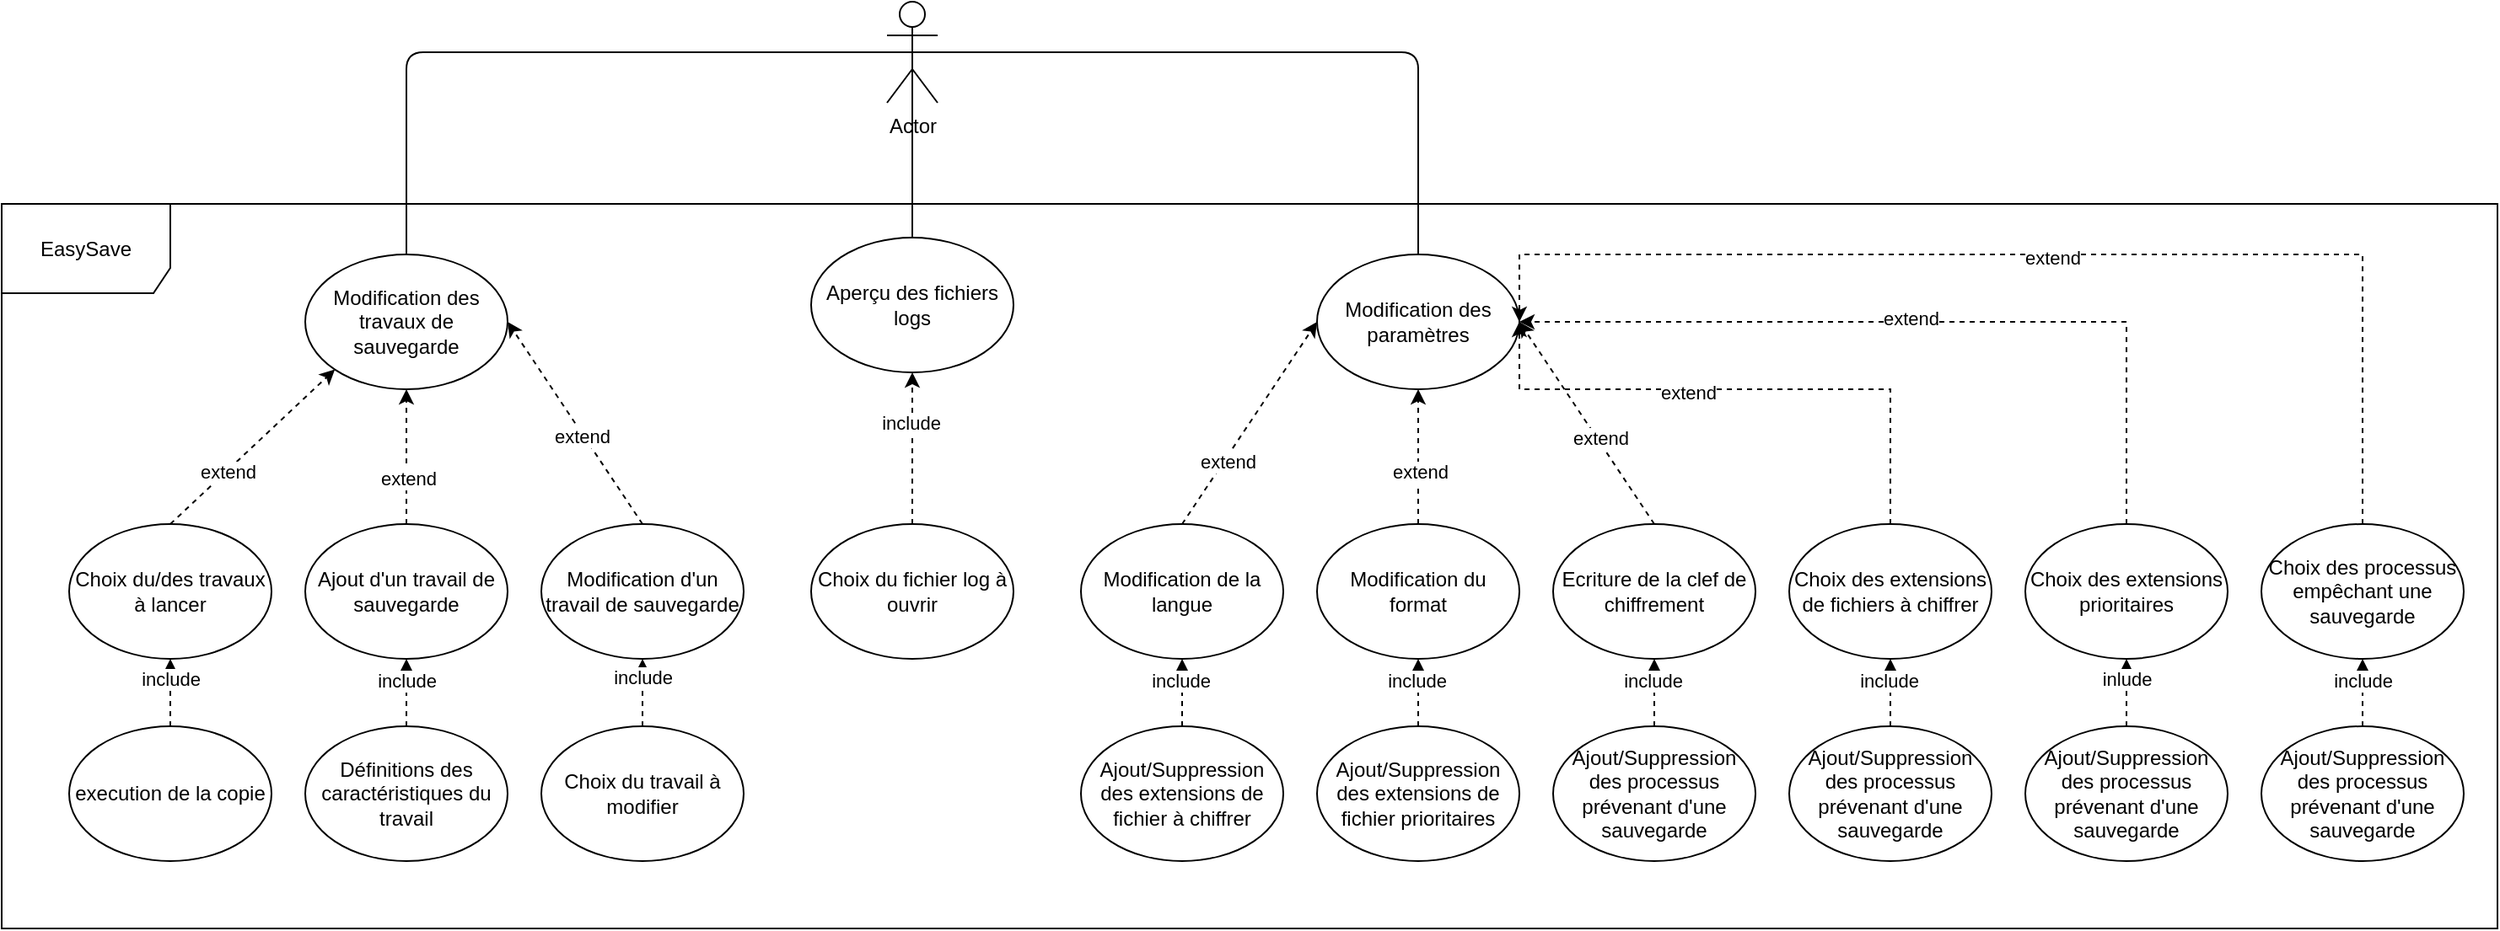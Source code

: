 <mxfile version="20.3.0" type="device"><diagram id="PEI1z6VASNMaP6OWY-YT" name="Page-1"><mxGraphModel dx="2249" dy="865" grid="1" gridSize="10" guides="1" tooltips="1" connect="1" arrows="1" fold="1" page="1" pageScale="1" pageWidth="827" pageHeight="1169" math="0" shadow="0"><root><mxCell id="0"/><mxCell id="1" parent="0"/><mxCell id="6cghmdJY8G3IrNBD7zmn-86" value="EasySave" style="shape=umlFrame;whiteSpace=wrap;html=1;width=100;height=53;" parent="1" vertex="1"><mxGeometry x="-80" y="170" width="1480" height="430" as="geometry"/></mxCell><mxCell id="6cghmdJY8G3IrNBD7zmn-1" value="Actor" style="shape=umlActor;verticalLabelPosition=bottom;verticalAlign=top;html=1;outlineConnect=0;" parent="1" vertex="1"><mxGeometry x="445" y="50" width="30" height="60" as="geometry"/></mxCell><mxCell id="6cghmdJY8G3IrNBD7zmn-5" value="Modification des paramètres" style="ellipse;whiteSpace=wrap;html=1;" parent="1" vertex="1"><mxGeometry x="700" y="200" width="120" height="80" as="geometry"/></mxCell><mxCell id="6cghmdJY8G3IrNBD7zmn-6" value="" style="endArrow=none;html=1;exitX=0.5;exitY=0;exitDx=0;exitDy=0;entryX=0.5;entryY=0.5;entryDx=0;entryDy=0;entryPerimeter=0;" parent="1" source="6cghmdJY8G3IrNBD7zmn-5" target="6cghmdJY8G3IrNBD7zmn-1" edge="1"><mxGeometry width="50" height="50" relative="1" as="geometry"><mxPoint x="410" y="440" as="sourcePoint"/><mxPoint x="460" y="390" as="targetPoint"/><Array as="points"><mxPoint x="760" y="80"/></Array></mxGeometry></mxCell><mxCell id="6cghmdJY8G3IrNBD7zmn-7" value="Modification des travaux de sauvegarde" style="ellipse;whiteSpace=wrap;html=1;" parent="1" vertex="1"><mxGeometry x="100" y="200" width="120" height="80" as="geometry"/></mxCell><mxCell id="6cghmdJY8G3IrNBD7zmn-8" value="" style="endArrow=none;html=1;entryX=0.5;entryY=0.5;entryDx=0;entryDy=0;entryPerimeter=0;" parent="1" source="6cghmdJY8G3IrNBD7zmn-7" target="6cghmdJY8G3IrNBD7zmn-1" edge="1"><mxGeometry width="50" height="50" relative="1" as="geometry"><mxPoint x="240" y="330" as="sourcePoint"/><mxPoint x="409" y="160" as="targetPoint"/><Array as="points"><mxPoint x="160" y="80"/></Array></mxGeometry></mxCell><mxCell id="6cghmdJY8G3IrNBD7zmn-10" value="Choix du/des travaux à lancer" style="ellipse;whiteSpace=wrap;html=1;" parent="1" vertex="1"><mxGeometry x="-40" y="360" width="120" height="80" as="geometry"/></mxCell><mxCell id="6cghmdJY8G3IrNBD7zmn-21" value="Définitions des caractéristiques du travail" style="ellipse;whiteSpace=wrap;html=1;" parent="1" vertex="1"><mxGeometry x="100" y="480" width="120" height="80" as="geometry"/></mxCell><mxCell id="6cghmdJY8G3IrNBD7zmn-48" value="execution de la copie" style="ellipse;whiteSpace=wrap;html=1;" parent="1" vertex="1"><mxGeometry x="-40" y="480" width="120" height="80" as="geometry"/></mxCell><mxCell id="8XUapYLmoZos559QEV3k-7" value="Aperçu des fichiers logs" style="ellipse;whiteSpace=wrap;html=1;" parent="1" vertex="1"><mxGeometry x="400" y="190" width="120" height="80" as="geometry"/></mxCell><mxCell id="8XUapYLmoZos559QEV3k-8" value="" style="endArrow=none;html=1;exitX=0.5;exitY=0;exitDx=0;exitDy=0;entryX=0.5;entryY=0.5;entryDx=0;entryDy=0;entryPerimeter=0;" parent="1" source="8XUapYLmoZos559QEV3k-7" target="6cghmdJY8G3IrNBD7zmn-1" edge="1"><mxGeometry width="50" height="50" relative="1" as="geometry"><mxPoint x="90" y="335" as="sourcePoint"/><mxPoint x="259" y="65" as="targetPoint"/><Array as="points"><mxPoint x="460" y="100"/></Array></mxGeometry></mxCell><mxCell id="8XUapYLmoZos559QEV3k-9" value="" style="html=1;labelBackgroundColor=#ffffff;startArrow=none;startFill=0;startSize=6;endArrow=classic;endFill=1;endSize=6;jettySize=auto;orthogonalLoop=1;strokeWidth=1;dashed=1;fontSize=14;exitX=0.5;exitY=0;exitDx=0;exitDy=0;entryX=0.5;entryY=1;entryDx=0;entryDy=0;" parent="1" source="8XUapYLmoZos559QEV3k-11" target="8XUapYLmoZos559QEV3k-7" edge="1"><mxGeometry width="60" height="60" relative="1" as="geometry"><mxPoint x="30" y="240" as="sourcePoint"/><mxPoint x="430" y="130" as="targetPoint"/></mxGeometry></mxCell><mxCell id="8XUapYLmoZos559QEV3k-10" value="include" style="edgeLabel;html=1;align=center;verticalAlign=middle;resizable=0;points=[];" parent="8XUapYLmoZos559QEV3k-9" vertex="1" connectable="0"><mxGeometry x="0.344" y="1" relative="1" as="geometry"><mxPoint as="offset"/></mxGeometry></mxCell><mxCell id="8XUapYLmoZos559QEV3k-11" value="Choix du fichier log à ouvrir" style="ellipse;whiteSpace=wrap;html=1;" parent="1" vertex="1"><mxGeometry x="400" y="360" width="120" height="80" as="geometry"/></mxCell><mxCell id="7Iah6UDDuas1E3yqwFXY-1" value="Modification de la langue" style="ellipse;whiteSpace=wrap;html=1;" parent="1" vertex="1"><mxGeometry x="560" y="360" width="120" height="80" as="geometry"/></mxCell><mxCell id="7Iah6UDDuas1E3yqwFXY-2" value="Modification du format" style="ellipse;whiteSpace=wrap;html=1;" parent="1" vertex="1"><mxGeometry x="700" y="360" width="120" height="80" as="geometry"/></mxCell><mxCell id="7Iah6UDDuas1E3yqwFXY-3" value="Ecriture de la clef de chiffrement" style="ellipse;whiteSpace=wrap;html=1;" parent="1" vertex="1"><mxGeometry x="840" y="360" width="120" height="80" as="geometry"/></mxCell><mxCell id="7Iah6UDDuas1E3yqwFXY-4" value="Ajout/Suppression des extensions de fichier à chiffrer" style="ellipse;whiteSpace=wrap;html=1;" parent="1" vertex="1"><mxGeometry x="560" y="480" width="120" height="80" as="geometry"/></mxCell><mxCell id="7Iah6UDDuas1E3yqwFXY-5" value="Ajout/Suppression des processus prévenant d'une sauvegarde" style="ellipse;whiteSpace=wrap;html=1;" parent="1" vertex="1"><mxGeometry x="840" y="480" width="120" height="80" as="geometry"/></mxCell><mxCell id="7Iah6UDDuas1E3yqwFXY-6" value="Ajout/Suppression des extensions de fichier prioritaires" style="ellipse;whiteSpace=wrap;html=1;" parent="1" vertex="1"><mxGeometry x="700" y="480" width="120" height="80" as="geometry"/></mxCell><mxCell id="7Iah6UDDuas1E3yqwFXY-7" value="Ajout d'un travail de sauvegarde" style="ellipse;whiteSpace=wrap;html=1;" parent="1" vertex="1"><mxGeometry x="100" y="360" width="120" height="80" as="geometry"/></mxCell><mxCell id="7Iah6UDDuas1E3yqwFXY-8" value="Modification d'un travail de sauvegarde" style="ellipse;whiteSpace=wrap;html=1;" parent="1" vertex="1"><mxGeometry x="240" y="360" width="120" height="80" as="geometry"/></mxCell><mxCell id="7Iah6UDDuas1E3yqwFXY-9" value="Choix du travail à modifier" style="ellipse;whiteSpace=wrap;html=1;" parent="1" vertex="1"><mxGeometry x="240" y="480" width="120" height="80" as="geometry"/></mxCell><mxCell id="N5Sok0pt_ayJGnJu5kfC-1" value="" style="html=1;labelBackgroundColor=#ffffff;startArrow=none;startFill=0;startSize=6;endArrow=classic;endFill=1;endSize=6;jettySize=auto;orthogonalLoop=1;strokeWidth=1;dashed=1;fontSize=14;entryX=0.5;entryY=1;entryDx=0;entryDy=0;exitX=0.5;exitY=0;exitDx=0;exitDy=0;" parent="1" source="6cghmdJY8G3IrNBD7zmn-48" target="6cghmdJY8G3IrNBD7zmn-10" edge="1"><mxGeometry width="60" height="60" relative="1" as="geometry"><mxPoint x="-390" y="470" as="sourcePoint"/><mxPoint x="-330" y="410" as="targetPoint"/></mxGeometry></mxCell><mxCell id="VHkLu4leZk-pHI3h4MTg-30" value="include" style="edgeLabel;html=1;align=center;verticalAlign=middle;resizable=0;points=[];" vertex="1" connectable="0" parent="N5Sok0pt_ayJGnJu5kfC-1"><mxGeometry x="0.405" relative="1" as="geometry"><mxPoint as="offset"/></mxGeometry></mxCell><mxCell id="N5Sok0pt_ayJGnJu5kfC-2" value="" style="html=1;labelBackgroundColor=#ffffff;startArrow=none;startFill=0;startSize=6;endArrow=classic;endFill=1;endSize=6;jettySize=auto;orthogonalLoop=1;strokeWidth=1;dashed=1;fontSize=14;entryX=0;entryY=1;entryDx=0;entryDy=0;exitX=0.5;exitY=0;exitDx=0;exitDy=0;" parent="1" source="6cghmdJY8G3IrNBD7zmn-10" target="6cghmdJY8G3IrNBD7zmn-7" edge="1"><mxGeometry width="60" height="60" relative="1" as="geometry"><mxPoint x="-271" y="320" as="sourcePoint"/><mxPoint x="-271" y="220" as="targetPoint"/></mxGeometry></mxCell><mxCell id="VHkLu4leZk-pHI3h4MTg-7" value="extend" style="edgeLabel;html=1;align=center;verticalAlign=middle;resizable=0;points=[];" vertex="1" connectable="0" parent="N5Sok0pt_ayJGnJu5kfC-2"><mxGeometry x="-0.315" relative="1" as="geometry"><mxPoint as="offset"/></mxGeometry></mxCell><mxCell id="N5Sok0pt_ayJGnJu5kfC-4" value="" style="html=1;labelBackgroundColor=#ffffff;startArrow=none;startFill=0;startSize=6;endArrow=classic;endFill=1;endSize=6;jettySize=auto;orthogonalLoop=1;strokeWidth=1;dashed=1;fontSize=14;entryX=1;entryY=0.5;entryDx=0;entryDy=0;exitX=0.5;exitY=0;exitDx=0;exitDy=0;" parent="1" source="7Iah6UDDuas1E3yqwFXY-8" target="6cghmdJY8G3IrNBD7zmn-7" edge="1"><mxGeometry width="60" height="60" relative="1" as="geometry"><mxPoint x="-310" y="330" as="sourcePoint"/><mxPoint x="-180" y="250" as="targetPoint"/></mxGeometry></mxCell><mxCell id="VHkLu4leZk-pHI3h4MTg-5" value="extend" style="edgeLabel;html=1;align=center;verticalAlign=middle;resizable=0;points=[];" vertex="1" connectable="0" parent="N5Sok0pt_ayJGnJu5kfC-4"><mxGeometry x="-0.111" y="1" relative="1" as="geometry"><mxPoint as="offset"/></mxGeometry></mxCell><mxCell id="N5Sok0pt_ayJGnJu5kfC-3" value="" style="html=1;labelBackgroundColor=#ffffff;startArrow=none;startFill=0;startSize=6;endArrow=classic;endFill=1;endSize=6;jettySize=auto;orthogonalLoop=1;strokeWidth=1;dashed=1;fontSize=14;entryX=0.5;entryY=1;entryDx=0;entryDy=0;exitX=0.5;exitY=0;exitDx=0;exitDy=0;" parent="1" source="7Iah6UDDuas1E3yqwFXY-7" target="6cghmdJY8G3IrNBD7zmn-7" edge="1"><mxGeometry width="60" height="60" relative="1" as="geometry"><mxPoint x="-320" y="320" as="sourcePoint"/><mxPoint x="-190" y="240" as="targetPoint"/></mxGeometry></mxCell><mxCell id="VHkLu4leZk-pHI3h4MTg-6" value="extend" style="edgeLabel;html=1;align=center;verticalAlign=middle;resizable=0;points=[];" vertex="1" connectable="0" parent="N5Sok0pt_ayJGnJu5kfC-3"><mxGeometry x="-0.316" y="-1" relative="1" as="geometry"><mxPoint as="offset"/></mxGeometry></mxCell><mxCell id="N5Sok0pt_ayJGnJu5kfC-12" value="" style="html=1;labelBackgroundColor=#ffffff;startArrow=none;startFill=0;startSize=6;endArrow=classic;endFill=1;endSize=6;jettySize=auto;orthogonalLoop=1;strokeWidth=1;dashed=1;fontSize=14;entryX=0.5;entryY=1;entryDx=0;entryDy=0;exitX=0.5;exitY=0;exitDx=0;exitDy=0;" parent="1" source="6cghmdJY8G3IrNBD7zmn-21" target="7Iah6UDDuas1E3yqwFXY-7" edge="1"><mxGeometry width="60" height="60" relative="1" as="geometry"><mxPoint x="-270" y="525.86" as="sourcePoint"/><mxPoint x="-122.426" y="454.144" as="targetPoint"/></mxGeometry></mxCell><mxCell id="VHkLu4leZk-pHI3h4MTg-29" value="include" style="edgeLabel;html=1;align=center;verticalAlign=middle;resizable=0;points=[];" vertex="1" connectable="0" parent="N5Sok0pt_ayJGnJu5kfC-12"><mxGeometry x="0.386" relative="1" as="geometry"><mxPoint as="offset"/></mxGeometry></mxCell><mxCell id="N5Sok0pt_ayJGnJu5kfC-13" value="" style="html=1;labelBackgroundColor=#ffffff;startArrow=none;startFill=0;startSize=6;endArrow=classic;endFill=1;endSize=6;jettySize=auto;orthogonalLoop=1;strokeWidth=1;dashed=1;fontSize=14;entryX=0.5;entryY=1;entryDx=0;entryDy=0;" parent="1" source="7Iah6UDDuas1E3yqwFXY-9" target="7Iah6UDDuas1E3yqwFXY-8" edge="1"><mxGeometry width="60" height="60" relative="1" as="geometry"><mxPoint x="-310" y="350" as="sourcePoint"/><mxPoint x="-162.426" y="278.284" as="targetPoint"/></mxGeometry></mxCell><mxCell id="VHkLu4leZk-pHI3h4MTg-28" value="include" style="edgeLabel;html=1;align=center;verticalAlign=middle;resizable=0;points=[];" vertex="1" connectable="0" parent="N5Sok0pt_ayJGnJu5kfC-13"><mxGeometry x="0.484" relative="1" as="geometry"><mxPoint as="offset"/></mxGeometry></mxCell><mxCell id="N5Sok0pt_ayJGnJu5kfC-16" value="" style="html=1;labelBackgroundColor=#ffffff;startArrow=none;startFill=0;startSize=6;endArrow=classic;endFill=1;endSize=6;jettySize=auto;orthogonalLoop=1;strokeWidth=1;dashed=1;fontSize=14;exitX=0.5;exitY=0;exitDx=0;exitDy=0;entryX=1;entryY=0.5;entryDx=0;entryDy=0;" parent="1" source="7Iah6UDDuas1E3yqwFXY-3" target="6cghmdJY8G3IrNBD7zmn-5" edge="1"><mxGeometry width="60" height="60" relative="1" as="geometry"><mxPoint x="1090" y="330" as="sourcePoint"/><mxPoint x="1090" y="240" as="targetPoint"/></mxGeometry></mxCell><mxCell id="VHkLu4leZk-pHI3h4MTg-4" value="extend" style="edgeLabel;html=1;align=center;verticalAlign=middle;resizable=0;points=[];" vertex="1" connectable="0" parent="N5Sok0pt_ayJGnJu5kfC-16"><mxGeometry x="-0.161" y="-1" relative="1" as="geometry"><mxPoint as="offset"/></mxGeometry></mxCell><mxCell id="N5Sok0pt_ayJGnJu5kfC-20" value="" style="html=1;labelBackgroundColor=#ffffff;startArrow=none;startFill=0;startSize=6;endArrow=classic;endFill=1;endSize=6;jettySize=auto;orthogonalLoop=1;strokeWidth=1;dashed=1;fontSize=14;entryX=0.5;entryY=1;entryDx=0;entryDy=0;" parent="1" source="7Iah6UDDuas1E3yqwFXY-2" target="6cghmdJY8G3IrNBD7zmn-5" edge="1"><mxGeometry width="60" height="60" relative="1" as="geometry"><mxPoint x="420" y="410" as="sourcePoint"/><mxPoint x="420" y="320" as="targetPoint"/></mxGeometry></mxCell><mxCell id="VHkLu4leZk-pHI3h4MTg-3" value="extend" style="edgeLabel;html=1;align=center;verticalAlign=middle;resizable=0;points=[];" vertex="1" connectable="0" parent="N5Sok0pt_ayJGnJu5kfC-20"><mxGeometry x="-0.213" y="-1" relative="1" as="geometry"><mxPoint as="offset"/></mxGeometry></mxCell><mxCell id="N5Sok0pt_ayJGnJu5kfC-22" value="" style="html=1;labelBackgroundColor=#ffffff;startArrow=none;startFill=0;startSize=6;endArrow=classic;endFill=1;endSize=6;jettySize=auto;orthogonalLoop=1;strokeWidth=1;dashed=1;fontSize=14;exitX=0.5;exitY=0;exitDx=0;exitDy=0;entryX=0;entryY=0.5;entryDx=0;entryDy=0;" parent="1" source="7Iah6UDDuas1E3yqwFXY-1" target="6cghmdJY8G3IrNBD7zmn-5" edge="1"><mxGeometry width="60" height="60" relative="1" as="geometry"><mxPoint x="720" y="350" as="sourcePoint"/><mxPoint x="720" y="260" as="targetPoint"/></mxGeometry></mxCell><mxCell id="VHkLu4leZk-pHI3h4MTg-1" value="extend" style="edgeLabel;html=1;align=center;verticalAlign=middle;resizable=0;points=[];" vertex="1" connectable="0" parent="N5Sok0pt_ayJGnJu5kfC-22"><mxGeometry x="-0.361" y="-1" relative="1" as="geometry"><mxPoint as="offset"/></mxGeometry></mxCell><mxCell id="N5Sok0pt_ayJGnJu5kfC-24" value="" style="html=1;labelBackgroundColor=#ffffff;startArrow=none;startFill=0;startSize=6;endArrow=classic;endFill=1;endSize=6;jettySize=auto;orthogonalLoop=1;strokeWidth=1;dashed=1;fontSize=14;entryX=0.5;entryY=1;entryDx=0;entryDy=0;" parent="1" source="7Iah6UDDuas1E3yqwFXY-4" target="7Iah6UDDuas1E3yqwFXY-1" edge="1"><mxGeometry width="60" height="60" relative="1" as="geometry"><mxPoint x="440" y="430" as="sourcePoint"/><mxPoint x="440" y="340" as="targetPoint"/></mxGeometry></mxCell><mxCell id="N5Sok0pt_ayJGnJu5kfC-25" value="include" style="edgeLabel;html=1;align=center;verticalAlign=middle;resizable=0;points=[];" parent="N5Sok0pt_ayJGnJu5kfC-24" vertex="1" connectable="0"><mxGeometry x="0.344" y="1" relative="1" as="geometry"><mxPoint as="offset"/></mxGeometry></mxCell><mxCell id="N5Sok0pt_ayJGnJu5kfC-26" value="" style="html=1;labelBackgroundColor=#ffffff;startArrow=none;startFill=0;startSize=6;endArrow=classic;endFill=1;endSize=6;jettySize=auto;orthogonalLoop=1;strokeWidth=1;dashed=1;fontSize=14;exitX=0.5;exitY=0;exitDx=0;exitDy=0;entryX=0.5;entryY=1;entryDx=0;entryDy=0;" parent="1" source="7Iah6UDDuas1E3yqwFXY-6" target="7Iah6UDDuas1E3yqwFXY-2" edge="1"><mxGeometry width="60" height="60" relative="1" as="geometry"><mxPoint x="860" y="520" as="sourcePoint"/><mxPoint x="860" y="430" as="targetPoint"/></mxGeometry></mxCell><mxCell id="N5Sok0pt_ayJGnJu5kfC-27" value="include" style="edgeLabel;html=1;align=center;verticalAlign=middle;resizable=0;points=[];" parent="N5Sok0pt_ayJGnJu5kfC-26" vertex="1" connectable="0"><mxGeometry x="0.344" y="1" relative="1" as="geometry"><mxPoint as="offset"/></mxGeometry></mxCell><mxCell id="N5Sok0pt_ayJGnJu5kfC-28" value="" style="html=1;labelBackgroundColor=#ffffff;startArrow=none;startFill=0;startSize=6;endArrow=classic;endFill=1;endSize=6;jettySize=auto;orthogonalLoop=1;strokeWidth=1;dashed=1;fontSize=14;exitX=0.5;exitY=0;exitDx=0;exitDy=0;entryX=0.5;entryY=1;entryDx=0;entryDy=0;" parent="1" source="7Iah6UDDuas1E3yqwFXY-5" target="7Iah6UDDuas1E3yqwFXY-3" edge="1"><mxGeometry width="60" height="60" relative="1" as="geometry"><mxPoint x="1020" y="530" as="sourcePoint"/><mxPoint x="1020" y="440" as="targetPoint"/></mxGeometry></mxCell><mxCell id="N5Sok0pt_ayJGnJu5kfC-29" value="include" style="edgeLabel;html=1;align=center;verticalAlign=middle;resizable=0;points=[];" parent="N5Sok0pt_ayJGnJu5kfC-28" vertex="1" connectable="0"><mxGeometry x="0.344" y="1" relative="1" as="geometry"><mxPoint as="offset"/></mxGeometry></mxCell><mxCell id="VHkLu4leZk-pHI3h4MTg-12" style="edgeStyle=orthogonalEdgeStyle;rounded=0;orthogonalLoop=1;jettySize=auto;html=1;exitX=0.5;exitY=0;exitDx=0;exitDy=0;entryX=1;entryY=0.5;entryDx=0;entryDy=0;dashed=1;" edge="1" parent="1" source="VHkLu4leZk-pHI3h4MTg-8" target="6cghmdJY8G3IrNBD7zmn-5"><mxGeometry relative="1" as="geometry"><Array as="points"><mxPoint x="1040" y="280"/><mxPoint x="820" y="280"/></Array></mxGeometry></mxCell><mxCell id="VHkLu4leZk-pHI3h4MTg-13" value="extend" style="edgeLabel;html=1;align=center;verticalAlign=middle;resizable=0;points=[];" vertex="1" connectable="0" parent="VHkLu4leZk-pHI3h4MTg-12"><mxGeometry x="0.175" y="2" relative="1" as="geometry"><mxPoint as="offset"/></mxGeometry></mxCell><mxCell id="VHkLu4leZk-pHI3h4MTg-8" value="Choix des extensions de fichiers à chiffrer" style="ellipse;whiteSpace=wrap;html=1;" vertex="1" parent="1"><mxGeometry x="980" y="360" width="120" height="80" as="geometry"/></mxCell><mxCell id="VHkLu4leZk-pHI3h4MTg-10" style="edgeStyle=orthogonalEdgeStyle;rounded=0;orthogonalLoop=1;jettySize=auto;html=1;exitX=0.5;exitY=0;exitDx=0;exitDy=0;entryX=0.5;entryY=1;entryDx=0;entryDy=0;dashed=1;" edge="1" parent="1" source="VHkLu4leZk-pHI3h4MTg-9" target="VHkLu4leZk-pHI3h4MTg-8"><mxGeometry relative="1" as="geometry"/></mxCell><mxCell id="VHkLu4leZk-pHI3h4MTg-11" value="include" style="edgeLabel;html=1;align=center;verticalAlign=middle;resizable=0;points=[];" vertex="1" connectable="0" parent="VHkLu4leZk-pHI3h4MTg-10"><mxGeometry x="0.341" y="1" relative="1" as="geometry"><mxPoint as="offset"/></mxGeometry></mxCell><mxCell id="VHkLu4leZk-pHI3h4MTg-9" value="Ajout/Suppression des processus prévenant d'une sauvegarde" style="ellipse;whiteSpace=wrap;html=1;" vertex="1" parent="1"><mxGeometry x="980" y="480" width="120" height="80" as="geometry"/></mxCell><mxCell id="VHkLu4leZk-pHI3h4MTg-20" style="edgeStyle=orthogonalEdgeStyle;rounded=0;orthogonalLoop=1;jettySize=auto;html=1;exitX=0.5;exitY=0;exitDx=0;exitDy=0;entryX=1;entryY=0.5;entryDx=0;entryDy=0;dashed=1;" edge="1" parent="1" source="VHkLu4leZk-pHI3h4MTg-14" target="6cghmdJY8G3IrNBD7zmn-5"><mxGeometry relative="1" as="geometry"/></mxCell><mxCell id="VHkLu4leZk-pHI3h4MTg-22" value="extend" style="edgeLabel;html=1;align=center;verticalAlign=middle;resizable=0;points=[];" vertex="1" connectable="0" parent="VHkLu4leZk-pHI3h4MTg-20"><mxGeometry x="0.033" y="-2" relative="1" as="geometry"><mxPoint as="offset"/></mxGeometry></mxCell><mxCell id="VHkLu4leZk-pHI3h4MTg-14" value="Choix des extensions prioritaires" style="ellipse;whiteSpace=wrap;html=1;" vertex="1" parent="1"><mxGeometry x="1120" y="360" width="120" height="80" as="geometry"/></mxCell><mxCell id="VHkLu4leZk-pHI3h4MTg-19" style="edgeStyle=orthogonalEdgeStyle;rounded=0;orthogonalLoop=1;jettySize=auto;html=1;exitX=0.5;exitY=0;exitDx=0;exitDy=0;entryX=0.5;entryY=1;entryDx=0;entryDy=0;dashed=1;" edge="1" parent="1" source="VHkLu4leZk-pHI3h4MTg-15" target="VHkLu4leZk-pHI3h4MTg-14"><mxGeometry relative="1" as="geometry"/></mxCell><mxCell id="VHkLu4leZk-pHI3h4MTg-25" value="inlude" style="edgeLabel;html=1;align=center;verticalAlign=middle;resizable=0;points=[];" vertex="1" connectable="0" parent="VHkLu4leZk-pHI3h4MTg-19"><mxGeometry x="0.403" relative="1" as="geometry"><mxPoint as="offset"/></mxGeometry></mxCell><mxCell id="VHkLu4leZk-pHI3h4MTg-15" value="Ajout/Suppression des processus prévenant d'une sauvegarde" style="ellipse;whiteSpace=wrap;html=1;" vertex="1" parent="1"><mxGeometry x="1120" y="480" width="120" height="80" as="geometry"/></mxCell><mxCell id="VHkLu4leZk-pHI3h4MTg-21" style="edgeStyle=orthogonalEdgeStyle;rounded=0;orthogonalLoop=1;jettySize=auto;html=1;exitX=0.5;exitY=0;exitDx=0;exitDy=0;entryX=1;entryY=0.5;entryDx=0;entryDy=0;dashed=1;" edge="1" parent="1" source="VHkLu4leZk-pHI3h4MTg-16" target="6cghmdJY8G3IrNBD7zmn-5"><mxGeometry relative="1" as="geometry"><Array as="points"><mxPoint x="1320" y="200"/><mxPoint x="820" y="200"/></Array></mxGeometry></mxCell><mxCell id="VHkLu4leZk-pHI3h4MTg-23" value="extend" style="edgeLabel;html=1;align=center;verticalAlign=middle;resizable=0;points=[];" vertex="1" connectable="0" parent="VHkLu4leZk-pHI3h4MTg-21"><mxGeometry x="-0.016" y="2" relative="1" as="geometry"><mxPoint as="offset"/></mxGeometry></mxCell><mxCell id="VHkLu4leZk-pHI3h4MTg-16" value="Choix des processus empêchant une sauvegarde" style="ellipse;whiteSpace=wrap;html=1;" vertex="1" parent="1"><mxGeometry x="1260" y="360" width="120" height="80" as="geometry"/></mxCell><mxCell id="VHkLu4leZk-pHI3h4MTg-18" style="edgeStyle=orthogonalEdgeStyle;rounded=0;orthogonalLoop=1;jettySize=auto;html=1;exitX=0.5;exitY=0;exitDx=0;exitDy=0;entryX=0.5;entryY=1;entryDx=0;entryDy=0;dashed=1;" edge="1" parent="1" source="VHkLu4leZk-pHI3h4MTg-17" target="VHkLu4leZk-pHI3h4MTg-16"><mxGeometry relative="1" as="geometry"/></mxCell><mxCell id="VHkLu4leZk-pHI3h4MTg-24" value="include" style="edgeLabel;html=1;align=center;verticalAlign=middle;resizable=0;points=[];" vertex="1" connectable="0" parent="VHkLu4leZk-pHI3h4MTg-18"><mxGeometry x="0.37" relative="1" as="geometry"><mxPoint as="offset"/></mxGeometry></mxCell><mxCell id="VHkLu4leZk-pHI3h4MTg-17" value="Ajout/Suppression des processus prévenant d'une sauvegarde" style="ellipse;whiteSpace=wrap;html=1;" vertex="1" parent="1"><mxGeometry x="1260" y="480" width="120" height="80" as="geometry"/></mxCell></root></mxGraphModel></diagram></mxfile>